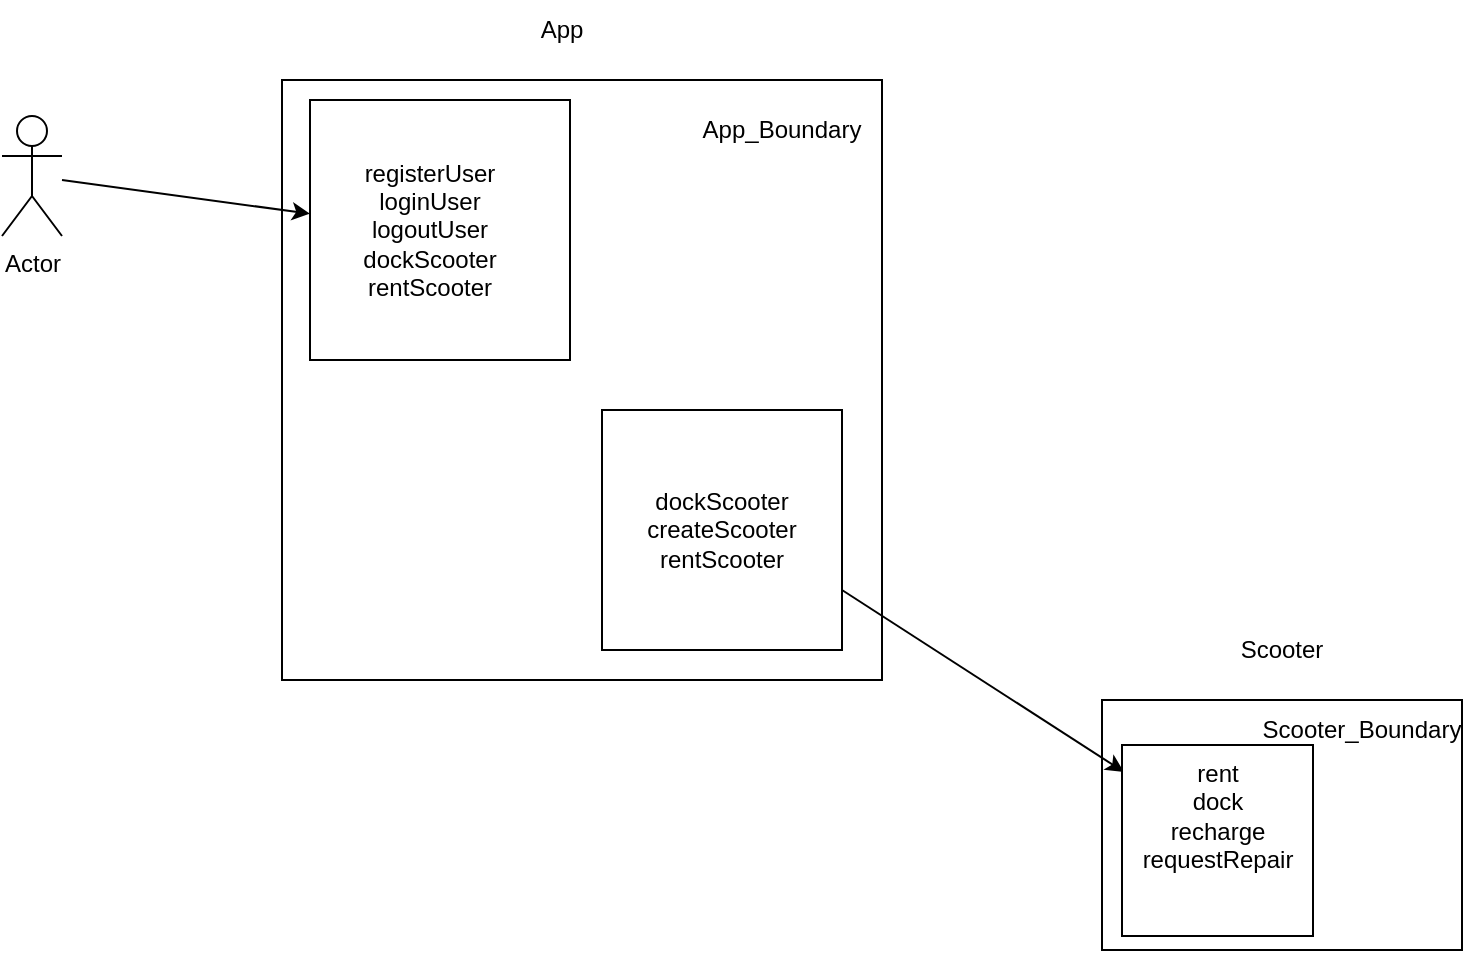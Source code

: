<mxfile>
    <diagram id="8wtZRdFp1vqSgdGtfuoo" name="Page-1">
        <mxGraphModel dx="1456" dy="659" grid="1" gridSize="10" guides="1" tooltips="1" connect="1" arrows="1" fold="1" page="1" pageScale="1" pageWidth="827" pageHeight="1169" math="0" shadow="0">
            <root>
                <mxCell id="0"/>
                <mxCell id="1" parent="0"/>
                <mxCell id="2" value="" style="whiteSpace=wrap;html=1;aspect=fixed;movable=1;resizable=1;rotatable=1;deletable=1;editable=1;connectable=1;" parent="1" vertex="1">
                    <mxGeometry x="230" y="232" width="300" height="300" as="geometry"/>
                </mxCell>
                <mxCell id="3" value="App_Boundary" style="text;html=1;strokeColor=none;fillColor=none;align=center;verticalAlign=middle;whiteSpace=wrap;rounded=0;movable=1;resizable=1;rotatable=1;deletable=1;editable=1;connectable=1;" parent="1" vertex="1">
                    <mxGeometry x="450" y="242" width="60" height="30" as="geometry"/>
                </mxCell>
                <mxCell id="9" value="" style="edgeStyle=none;html=1;" parent="1" source="7" target="5" edge="1">
                    <mxGeometry relative="1" as="geometry">
                        <mxPoint x="170" y="280" as="targetPoint"/>
                    </mxGeometry>
                </mxCell>
                <mxCell id="7" value="Actor" style="shape=umlActor;verticalLabelPosition=bottom;verticalAlign=top;html=1;outlineConnect=0;" parent="1" vertex="1">
                    <mxGeometry x="90" y="250" width="30" height="60" as="geometry"/>
                </mxCell>
                <mxCell id="11" value="" style="whiteSpace=wrap;html=1;aspect=fixed;" parent="1" vertex="1">
                    <mxGeometry x="244" y="242" width="130" height="130" as="geometry"/>
                </mxCell>
                <mxCell id="10" value="App" style="text;html=1;strokeColor=none;fillColor=none;align=center;verticalAlign=middle;whiteSpace=wrap;rounded=0;" parent="1" vertex="1">
                    <mxGeometry x="340" y="192" width="60" height="30" as="geometry"/>
                </mxCell>
                <mxCell id="5" value="registerUser&lt;br&gt;loginUser&lt;br&gt;logoutUser&lt;br&gt;dockScooter&lt;br&gt;rentScooter" style="text;html=1;strokeColor=none;fillColor=none;align=center;verticalAlign=middle;whiteSpace=wrap;rounded=0;" parent="1" vertex="1">
                    <mxGeometry x="244" y="242" width="120" height="130" as="geometry"/>
                </mxCell>
                <mxCell id="12" value="" style="rounded=0;whiteSpace=wrap;html=1;" parent="1" vertex="1">
                    <mxGeometry x="640" y="542" width="180" height="125" as="geometry"/>
                </mxCell>
                <mxCell id="13" value="Scooter" style="text;html=1;strokeColor=none;fillColor=none;align=center;verticalAlign=middle;whiteSpace=wrap;rounded=0;" parent="1" vertex="1">
                    <mxGeometry x="700" y="502" width="60" height="30" as="geometry"/>
                </mxCell>
                <mxCell id="21" style="edgeStyle=none;html=1;exitX=1;exitY=0.75;exitDx=0;exitDy=0;entryX=0.01;entryY=0.141;entryDx=0;entryDy=0;entryPerimeter=0;" parent="1" source="14" target="18" edge="1">
                    <mxGeometry relative="1" as="geometry"/>
                </mxCell>
                <mxCell id="14" value="" style="whiteSpace=wrap;html=1;aspect=fixed;" parent="1" vertex="1">
                    <mxGeometry x="390" y="397" width="120" height="120" as="geometry"/>
                </mxCell>
                <mxCell id="17" value="Scooter_Boundary" style="text;html=1;strokeColor=none;fillColor=none;align=center;verticalAlign=middle;whiteSpace=wrap;rounded=0;" parent="1" vertex="1">
                    <mxGeometry x="740" y="542" width="60" height="30" as="geometry"/>
                </mxCell>
                <mxCell id="18" value="" style="whiteSpace=wrap;html=1;aspect=fixed;" parent="1" vertex="1">
                    <mxGeometry x="650" y="564.5" width="95.5" height="95.5" as="geometry"/>
                </mxCell>
                <mxCell id="15" value="rent&lt;br&gt;dock&lt;br&gt;recharge&lt;br&gt;requestRepair" style="text;html=1;strokeColor=none;fillColor=none;align=center;verticalAlign=middle;whiteSpace=wrap;rounded=0;" parent="1" vertex="1">
                    <mxGeometry x="667.75" y="585" width="60" height="30" as="geometry"/>
                </mxCell>
                <mxCell id="20" value="dockScooter&lt;br&gt;createScooter&lt;br&gt;rentScooter" style="text;html=1;strokeColor=none;fillColor=none;align=center;verticalAlign=middle;whiteSpace=wrap;rounded=0;" parent="1" vertex="1">
                    <mxGeometry x="420" y="442" width="60" height="30" as="geometry"/>
                </mxCell>
            </root>
        </mxGraphModel>
    </diagram>
</mxfile>